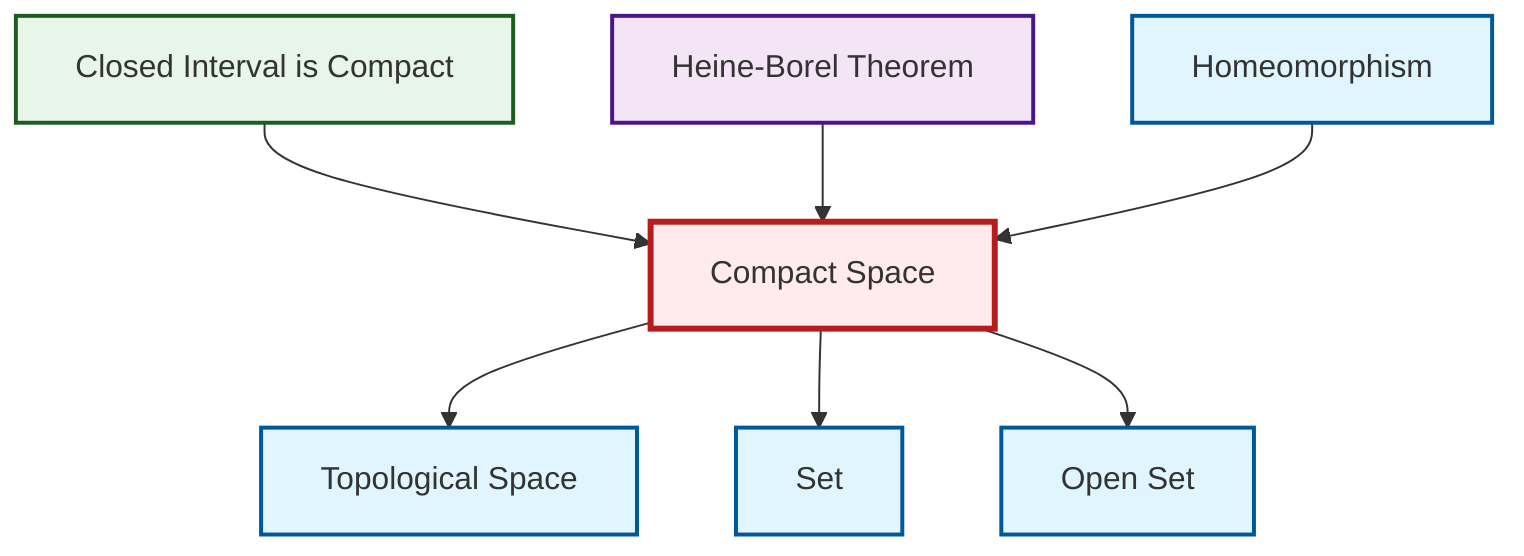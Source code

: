 graph TD
    classDef definition fill:#e1f5fe,stroke:#01579b,stroke-width:2px
    classDef theorem fill:#f3e5f5,stroke:#4a148c,stroke-width:2px
    classDef axiom fill:#fff3e0,stroke:#e65100,stroke-width:2px
    classDef example fill:#e8f5e9,stroke:#1b5e20,stroke-width:2px
    classDef current fill:#ffebee,stroke:#b71c1c,stroke-width:3px
    def-topological-space["Topological Space"]:::definition
    thm-heine-borel["Heine-Borel Theorem"]:::theorem
    ex-closed-interval-compact["Closed Interval is Compact"]:::example
    def-homeomorphism["Homeomorphism"]:::definition
    def-set["Set"]:::definition
    def-open-set["Open Set"]:::definition
    def-compact["Compact Space"]:::definition
    ex-closed-interval-compact --> def-compact
    thm-heine-borel --> def-compact
    def-compact --> def-topological-space
    def-compact --> def-set
    def-compact --> def-open-set
    def-homeomorphism --> def-compact
    class def-compact current